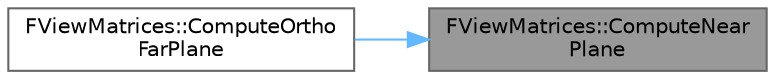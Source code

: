 digraph "FViewMatrices::ComputeNearPlane"
{
 // INTERACTIVE_SVG=YES
 // LATEX_PDF_SIZE
  bgcolor="transparent";
  edge [fontname=Helvetica,fontsize=10,labelfontname=Helvetica,labelfontsize=10];
  node [fontname=Helvetica,fontsize=10,shape=box,height=0.2,width=0.4];
  rankdir="RL";
  Node1 [id="Node000001",label="FViewMatrices::ComputeNear\lPlane",height=0.2,width=0.4,color="gray40", fillcolor="grey60", style="filled", fontcolor="black",tooltip=" "];
  Node1 -> Node2 [id="edge1_Node000001_Node000002",dir="back",color="steelblue1",style="solid",tooltip=" "];
  Node2 [id="Node000002",label="FViewMatrices::ComputeOrtho\lFarPlane",height=0.2,width=0.4,color="grey40", fillcolor="white", style="filled",URL="$d4/da9/structFViewMatrices.html#a69404e9a6534810c18040d9120460c36",tooltip=" "];
}
